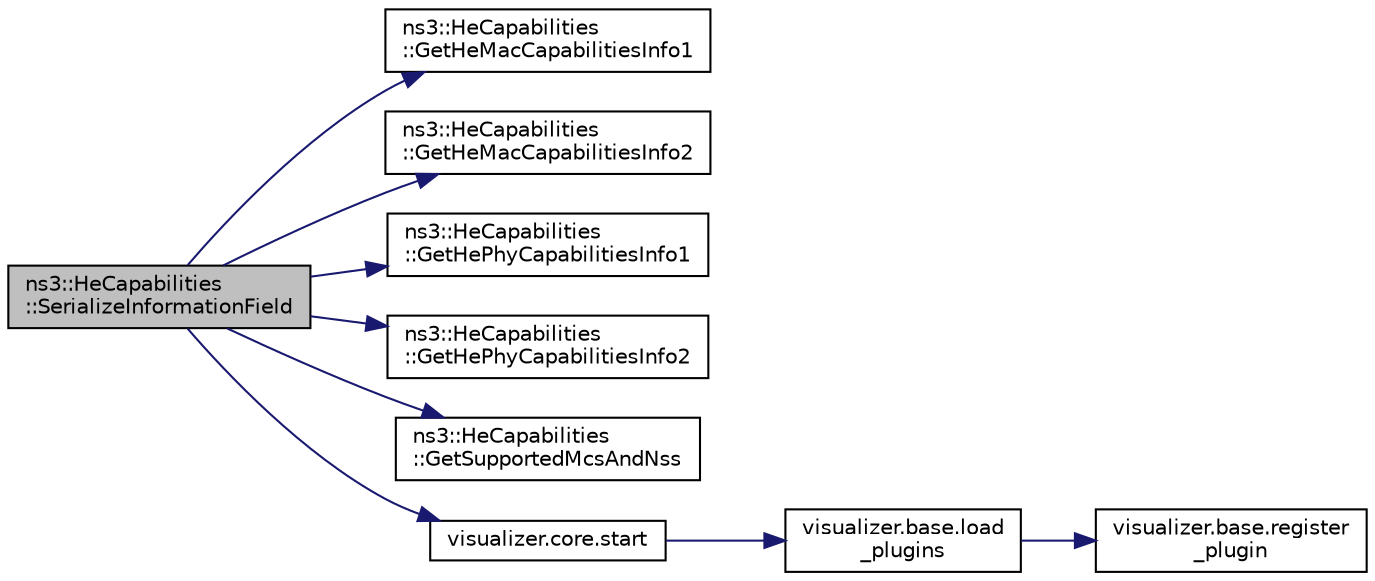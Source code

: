 digraph "ns3::HeCapabilities::SerializeInformationField"
{
 // LATEX_PDF_SIZE
  edge [fontname="Helvetica",fontsize="10",labelfontname="Helvetica",labelfontsize="10"];
  node [fontname="Helvetica",fontsize="10",shape=record];
  rankdir="LR";
  Node1 [label="ns3::HeCapabilities\l::SerializeInformationField",height=0.2,width=0.4,color="black", fillcolor="grey75", style="filled", fontcolor="black",tooltip="Serialize information (i.e., the body of the IE, not including the Element ID and length octets)"];
  Node1 -> Node2 [color="midnightblue",fontsize="10",style="solid",fontname="Helvetica"];
  Node2 [label="ns3::HeCapabilities\l::GetHeMacCapabilitiesInfo1",height=0.2,width=0.4,color="black", fillcolor="white", style="filled",URL="$classns3_1_1_he_capabilities.html#a73dfcf26538d0d3b78eec8f5680ad3bb",tooltip="Return the 4 first octets of the HE MAC Capabilities Info field in the HE Capabilities information el..."];
  Node1 -> Node3 [color="midnightblue",fontsize="10",style="solid",fontname="Helvetica"];
  Node3 [label="ns3::HeCapabilities\l::GetHeMacCapabilitiesInfo2",height=0.2,width=0.4,color="black", fillcolor="white", style="filled",URL="$classns3_1_1_he_capabilities.html#a610a91fcb7f0a3e50e67d826ac4b32d2",tooltip="Return the last octet of the HE MAC Capabilities Info field in the HE Capabilities information elemen..."];
  Node1 -> Node4 [color="midnightblue",fontsize="10",style="solid",fontname="Helvetica"];
  Node4 [label="ns3::HeCapabilities\l::GetHePhyCapabilitiesInfo1",height=0.2,width=0.4,color="black", fillcolor="white", style="filled",URL="$classns3_1_1_he_capabilities.html#aacd7effacb6541938f825143c95b74f0",tooltip="Return the 8 first octets of the HE PHY Capabilities Info field in the HE Capabilities information el..."];
  Node1 -> Node5 [color="midnightblue",fontsize="10",style="solid",fontname="Helvetica"];
  Node5 [label="ns3::HeCapabilities\l::GetHePhyCapabilitiesInfo2",height=0.2,width=0.4,color="black", fillcolor="white", style="filled",URL="$classns3_1_1_he_capabilities.html#a9131f00886c39e25f4182d38492f3c28",tooltip="Return the last octet of the HE PHY Capabilities Info field in the HE Capabilities information elemen..."];
  Node1 -> Node6 [color="midnightblue",fontsize="10",style="solid",fontname="Helvetica"];
  Node6 [label="ns3::HeCapabilities\l::GetSupportedMcsAndNss",height=0.2,width=0.4,color="black", fillcolor="white", style="filled",URL="$classns3_1_1_he_capabilities.html#abdd6cc09e182b7b03b9bcd495d5785af",tooltip="Return the MCS and NSS field in the HE Capabilities information element."];
  Node1 -> Node7 [color="midnightblue",fontsize="10",style="solid",fontname="Helvetica"];
  Node7 [label="visualizer.core.start",height=0.2,width=0.4,color="black", fillcolor="white", style="filled",URL="$namespacevisualizer_1_1core.html#a2a35e5d8a34af358b508dac8635754e0",tooltip=" "];
  Node7 -> Node8 [color="midnightblue",fontsize="10",style="solid",fontname="Helvetica"];
  Node8 [label="visualizer.base.load\l_plugins",height=0.2,width=0.4,color="black", fillcolor="white", style="filled",URL="$namespacevisualizer_1_1base.html#ad171497a5ff1afe0a73bedaebf35448f",tooltip=" "];
  Node8 -> Node9 [color="midnightblue",fontsize="10",style="solid",fontname="Helvetica"];
  Node9 [label="visualizer.base.register\l_plugin",height=0.2,width=0.4,color="black", fillcolor="white", style="filled",URL="$namespacevisualizer_1_1base.html#a6b0ffcff1e17ec4027496f50177e5b9e",tooltip=" "];
}

